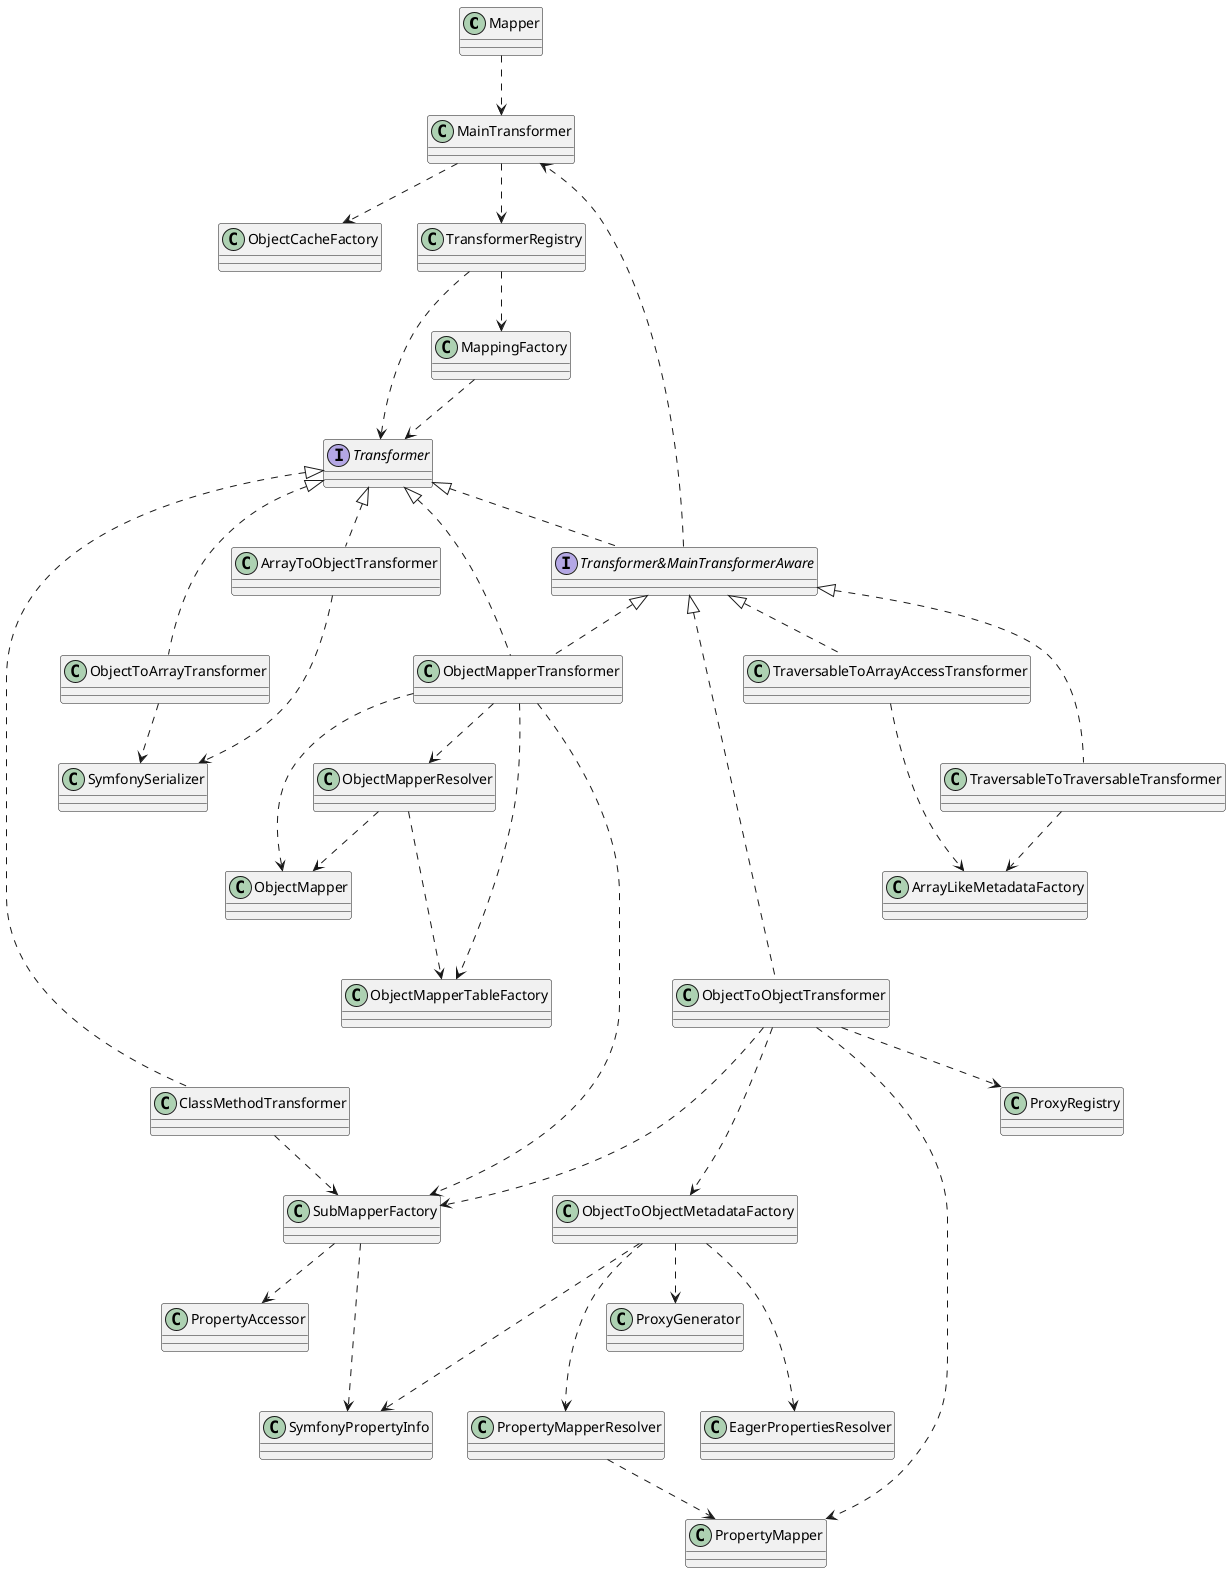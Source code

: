 @startuml mapper

class Mapper
Mapper ..> MainTransformer

class MainTransformer
MainTransformer ..> ObjectCacheFactory
MainTransformer ..> TransformerRegistry
' MainTransformer ..> TypeResolver


TransformerRegistry ..> Transformer
' TransformerRegistry ..> TypeResolver
TransformerRegistry ..> MappingFactory

interface Transformer

interface Transformer&MainTransformerAware
Transformer <|.. "Transformer&MainTransformerAware"
"Transformer&MainTransformerAware" ..> MainTransformer

class ArrayToObjectTransformer
ArrayToObjectTransformer ..> SymfonySerializer
Transformer <|.. ArrayToObjectTransformer

class ObjectToArrayTransformer
ObjectToArrayTransformer ..> SymfonySerializer
Transformer <|... ObjectToArrayTransformer

class ClassMethodTransformer
ClassMethodTransformer ..> SubMapperFactory
Transformer <|..... ClassMethodTransformer

class ObjectMapperTransformer implements Transformer
"Transformer&MainTransformerAware" <|.. ObjectMapperTransformer
ObjectMapperTransformer .....> SubMapperFactory
ObjectMapperTransformer ....> ObjectMapperTableFactory  
ObjectMapperTransformer ..> ObjectMapperResolver
ObjectMapperTransformer ..> ObjectMapper

ObjectMapperResolver ..> ObjectMapper

class ObjectToObjectTransformer
"Transformer&MainTransformerAware" <|..... ObjectToObjectTransformer
ObjectToObjectTransformer ..> ProxyRegistry
ObjectToObjectTransformer ..> ObjectToObjectMetadataFactory
ObjectToObjectTransformer ......> PropertyMapper
ObjectToObjectTransformer ...> SubMapperFactory

ObjectToObjectMetadataFactory ...> EagerPropertiesResolver
ObjectToObjectMetadataFactory ...> SymfonyPropertyInfo
ObjectToObjectMetadataFactory ...> PropertyMapperResolver
ObjectToObjectMetadataFactory ..> ProxyGenerator
' ObjectToObjectMetadataFactory ..> TypeResolver

class TraversableToArrayAccessTransformer
"Transformer&MainTransformerAware" <|.. TraversableToArrayAccessTransformer
TraversableToArrayAccessTransformer ..> ArrayLikeMetadataFactory

class TraversableToTraversableTransformer
"Transformer&MainTransformerAware" <|... TraversableToTraversableTransformer
TraversableToTraversableTransformer ..> ArrayLikeMetadataFactory

PropertyMapperResolver ..> PropertyMapper

' ObjectCacheFactory ..> TypeResolver

' MappingFactory ..> TypeResolver
MappingFactory ..> Transformer

ObjectMapperResolver ..> ObjectMapperTableFactory

SubMapperFactory ...> SymfonyPropertyInfo
SubMapperFactory ..> PropertyAccessor


@enduml